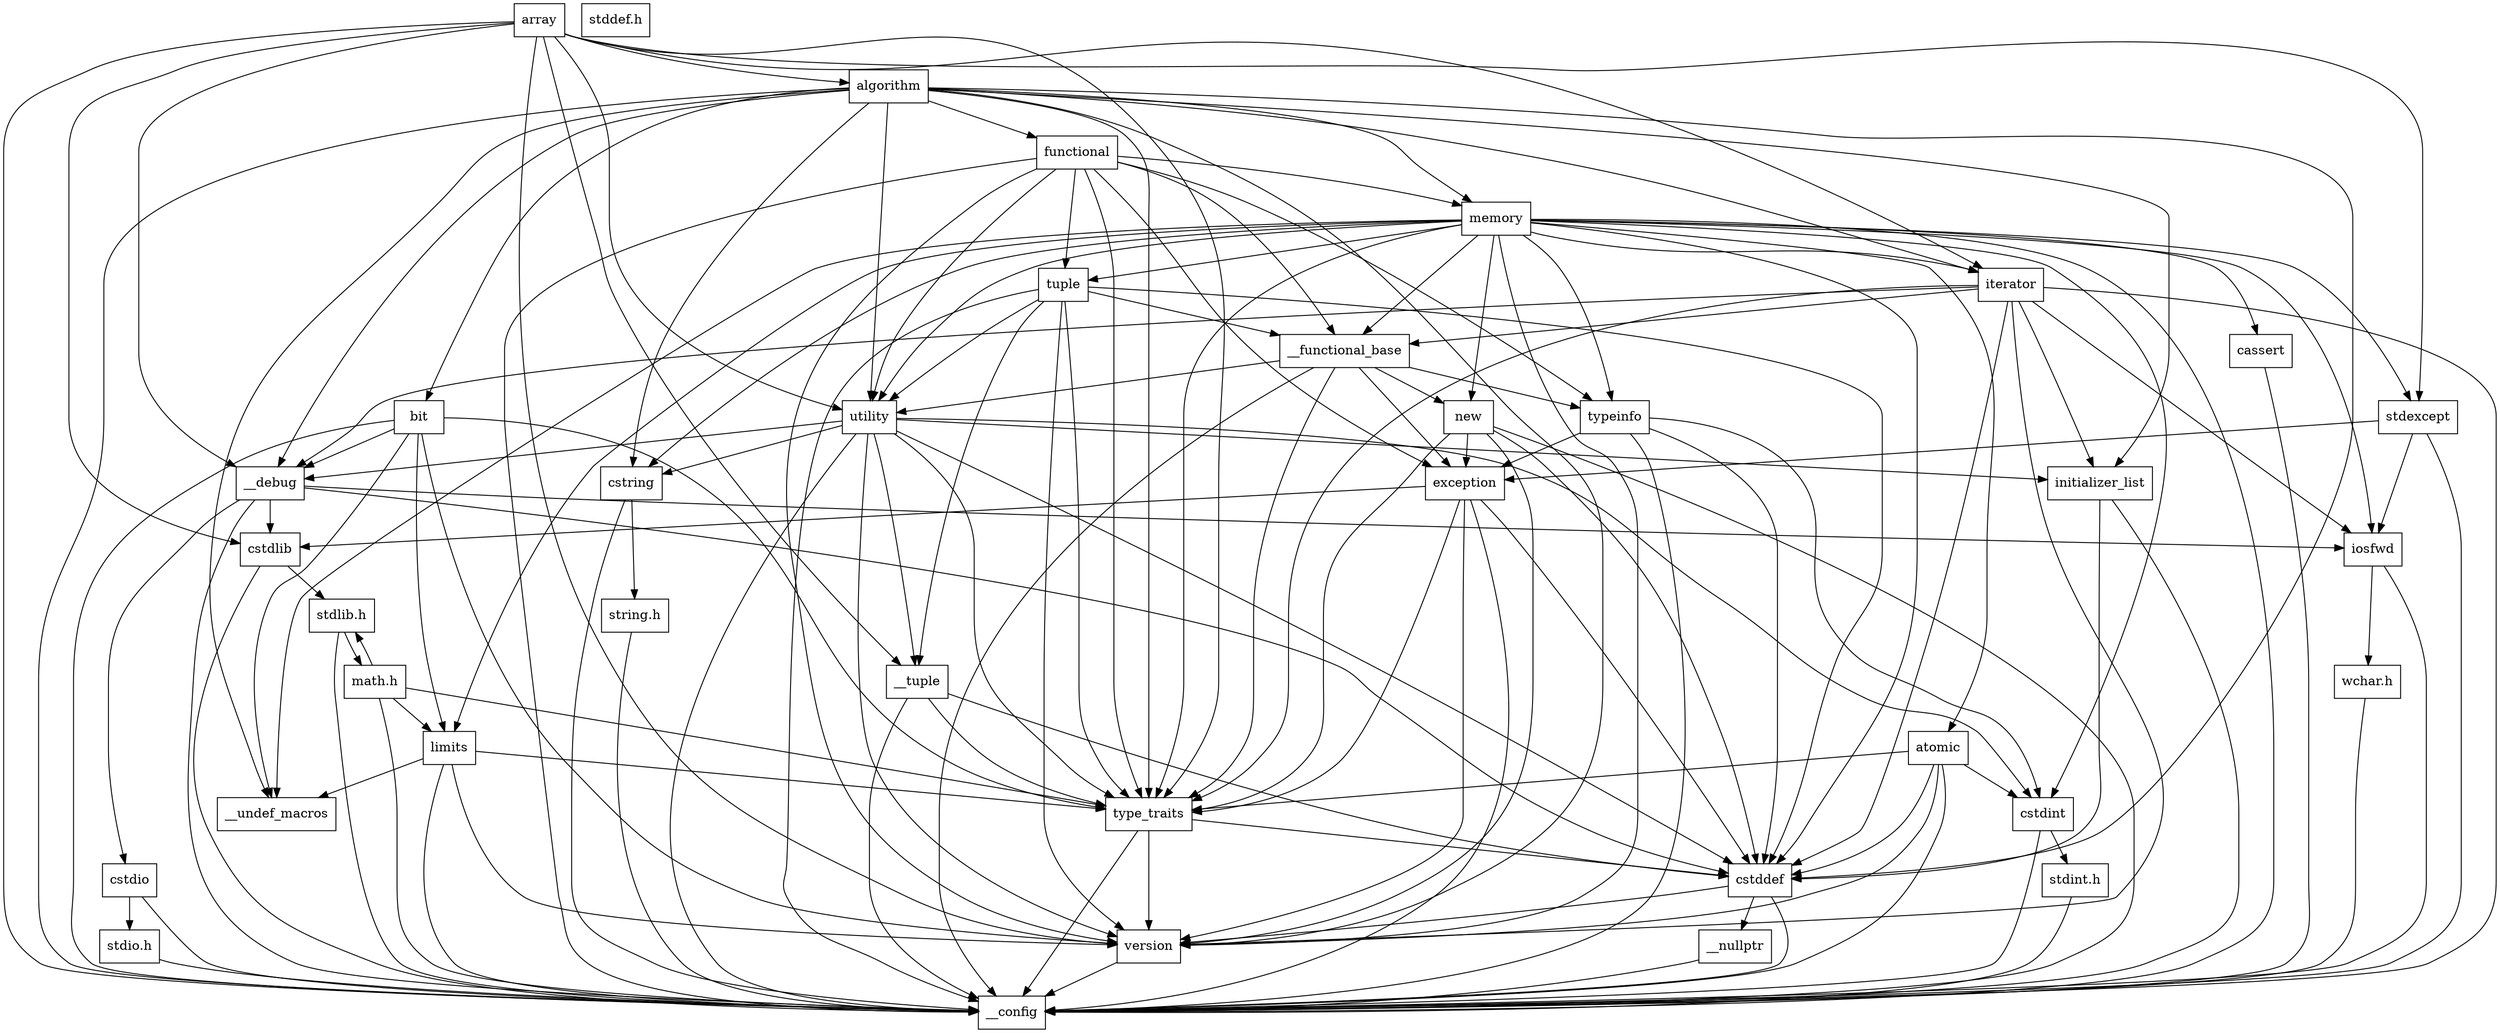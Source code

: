 digraph "dependencies" {
  header_1 [ shape="box", label="array"];
  header_2 [ shape="box", label="__config"];
  header_11 [ shape="box", label="__tuple"];
  header_12 [ shape="box", label="cstddef"];
  header_13 [ shape="box", label="version"];
  header_16 [ shape="box", label="__nullptr"];
  header_17 [ shape="box", label="type_traits"];
  header_18 [ shape="box", label="utility"];
  header_19 [ shape="box", label="initializer_list"];
  header_20 [ shape="box", label="cstring"];
  header_21 [ shape="box", label="string.h"];
  header_24 [ shape="box", label="stddef.h"];
  header_28 [ shape="box", label="cstdint"];
  header_29 [ shape="box", label="stdint.h"];
  header_37 [ shape="box", label="__debug"];
  header_38 [ shape="box", label="iosfwd"];
  header_39 [ shape="box", label="wchar.h"];
  header_49 [ shape="box", label="cstdlib"];
  header_50 [ shape="box", label="stdlib.h"];
  header_75 [ shape="box", label="math.h"];
  header_87 [ shape="box", label="limits"];
  header_88 [ shape="box", label="__undef_macros"];
  header_89 [ shape="box", label="cstdio"];
  header_90 [ shape="box", label="stdio.h"];
  header_99 [ shape="box", label="iterator"];
  header_100 [ shape="box", label="__functional_base"];
  header_101 [ shape="box", label="typeinfo"];
  header_102 [ shape="box", label="exception"];
  header_103 [ shape="box", label="new"];
  header_104 [ shape="box", label="algorithm"];
  header_105 [ shape="box", label="memory"];
  header_106 [ shape="box", label="tuple"];
  header_107 [ shape="box", label="stdexcept"];
  header_108 [ shape="box", label="cassert"];
  header_110 [ shape="box", label="atomic"];
  header_111 [ shape="box", label="functional"];
  header_112 [ shape="box", label="bit"];
  header_21 -> header_2;
  header_19 -> header_2;
  header_19 -> header_12;
  header_13 -> header_2;
  header_29 -> header_2;
  header_28 -> header_2;
  header_28 -> header_29;
  header_112 -> header_2;
  header_112 -> header_87;
  header_112 -> header_17;
  header_112 -> header_13;
  header_112 -> header_37;
  header_112 -> header_88;
  header_104 -> header_2;
  header_104 -> header_19;
  header_104 -> header_17;
  header_104 -> header_20;
  header_104 -> header_18;
  header_104 -> header_105;
  header_104 -> header_111;
  header_104 -> header_99;
  header_104 -> header_12;
  header_104 -> header_112;
  header_104 -> header_13;
  header_104 -> header_37;
  header_104 -> header_88;
  header_103 -> header_2;
  header_103 -> header_102;
  header_103 -> header_17;
  header_103 -> header_12;
  header_103 -> header_13;
  header_102 -> header_2;
  header_102 -> header_12;
  header_102 -> header_49;
  header_102 -> header_17;
  header_102 -> header_13;
  header_38 -> header_2;
  header_38 -> header_39;
  header_101 -> header_2;
  header_101 -> header_102;
  header_101 -> header_12;
  header_101 -> header_28;
  header_87 -> header_2;
  header_87 -> header_17;
  header_87 -> header_88;
  header_87 -> header_13;
  header_49 -> header_2;
  header_49 -> header_50;
  header_17 -> header_2;
  header_17 -> header_12;
  header_17 -> header_13;
  header_18 -> header_2;
  header_18 -> header_11;
  header_18 -> header_17;
  header_18 -> header_19;
  header_18 -> header_12;
  header_18 -> header_20;
  header_18 -> header_28;
  header_18 -> header_13;
  header_18 -> header_37;
  header_11 -> header_2;
  header_11 -> header_12;
  header_11 -> header_17;
  header_90 -> header_2;
  header_111 -> header_2;
  header_111 -> header_17;
  header_111 -> header_101;
  header_111 -> header_102;
  header_111 -> header_105;
  header_111 -> header_106;
  header_111 -> header_18;
  header_111 -> header_13;
  header_111 -> header_100;
  header_99 -> header_2;
  header_99 -> header_38;
  header_99 -> header_100;
  header_99 -> header_17;
  header_99 -> header_12;
  header_99 -> header_19;
  header_99 -> header_13;
  header_99 -> header_37;
  header_108 -> header_2;
  header_1 -> header_2;
  header_1 -> header_11;
  header_1 -> header_17;
  header_1 -> header_18;
  header_1 -> header_99;
  header_1 -> header_104;
  header_1 -> header_107;
  header_1 -> header_49;
  header_1 -> header_13;
  header_1 -> header_37;
  header_89 -> header_2;
  header_89 -> header_90;
  header_110 -> header_2;
  header_110 -> header_12;
  header_110 -> header_28;
  header_110 -> header_17;
  header_110 -> header_13;
  header_37 -> header_2;
  header_37 -> header_38;
  header_37 -> header_49;
  header_37 -> header_89;
  header_37 -> header_12;
  header_12 -> header_2;
  header_12 -> header_13;
  header_12 -> header_16;
  header_107 -> header_2;
  header_107 -> header_102;
  header_107 -> header_38;
  header_105 -> header_2;
  header_105 -> header_17;
  header_105 -> header_101;
  header_105 -> header_12;
  header_105 -> header_28;
  header_105 -> header_103;
  header_105 -> header_18;
  header_105 -> header_87;
  header_105 -> header_99;
  header_105 -> header_100;
  header_105 -> header_38;
  header_105 -> header_106;
  header_105 -> header_107;
  header_105 -> header_20;
  header_105 -> header_108;
  header_105 -> header_110;
  header_105 -> header_13;
  header_105 -> header_88;
  header_75 -> header_2;
  header_75 -> header_50;
  header_75 -> header_17;
  header_75 -> header_87;
  header_106 -> header_2;
  header_106 -> header_11;
  header_106 -> header_12;
  header_106 -> header_17;
  header_106 -> header_100;
  header_106 -> header_18;
  header_106 -> header_13;
  header_16 -> header_2;
  header_39 -> header_2;
  header_100 -> header_2;
  header_100 -> header_17;
  header_100 -> header_101;
  header_100 -> header_102;
  header_100 -> header_103;
  header_100 -> header_18;
  header_50 -> header_2;
  header_50 -> header_75;
  header_20 -> header_2;
  header_20 -> header_21;
}